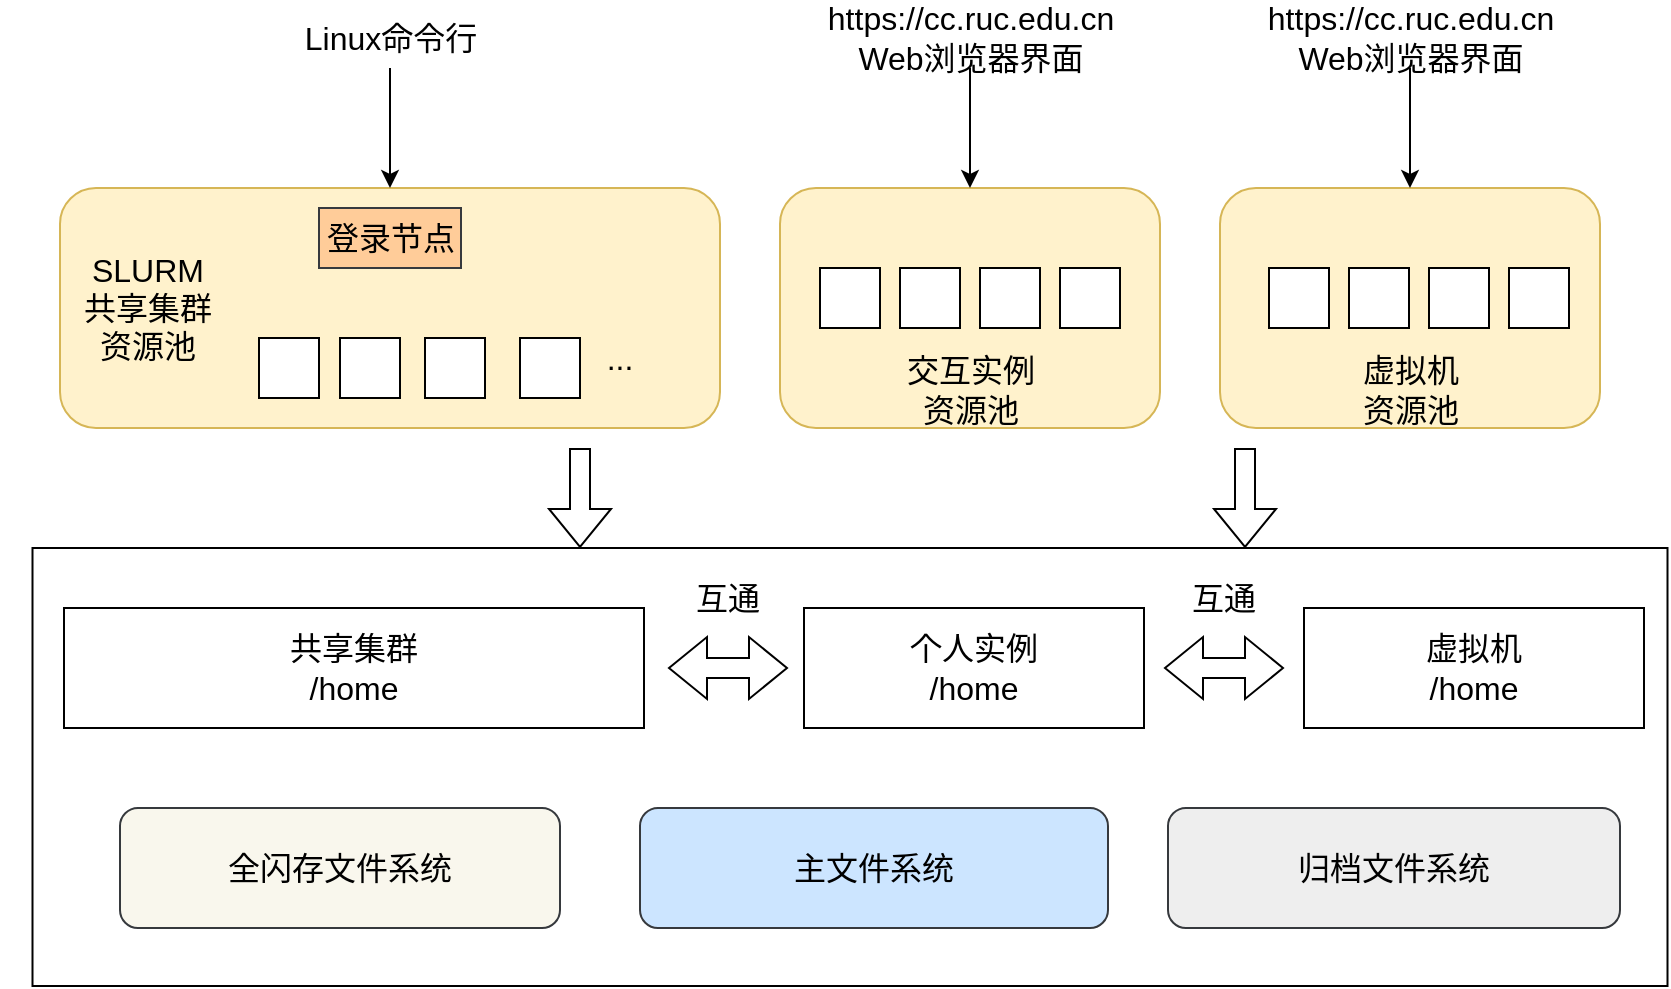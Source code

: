 <mxfile version="20.7.4" type="device"><diagram id="xMNhubcK9-lqoi3IdzXy" name="第 1 页"><mxGraphModel dx="1343" dy="830" grid="1" gridSize="10" guides="1" tooltips="1" connect="1" arrows="1" fold="1" page="1" pageScale="1" pageWidth="827" pageHeight="1169" math="0" shadow="0"><root><mxCell id="0"/><mxCell id="1" parent="0"/><mxCell id="MgjPwbBB__PxK6N66CTP-44" value="" style="rounded=0;whiteSpace=wrap;html=1;fontSize=16;fillColor=none;" vertex="1" parent="1"><mxGeometry x="56.25" y="340" width="817.5" height="219" as="geometry"/></mxCell><mxCell id="MgjPwbBB__PxK6N66CTP-1" value="" style="rounded=1;whiteSpace=wrap;html=1;fillColor=#fff2cc;strokeColor=#d6b656;" vertex="1" parent="1"><mxGeometry x="70" y="160" width="330" height="120" as="geometry"/></mxCell><mxCell id="MgjPwbBB__PxK6N66CTP-2" value="" style="rounded=1;whiteSpace=wrap;html=1;fillColor=#fff2cc;strokeColor=#d6b656;" vertex="1" parent="1"><mxGeometry x="430" y="160" width="190" height="120" as="geometry"/></mxCell><mxCell id="MgjPwbBB__PxK6N66CTP-4" value="SLURM&lt;br&gt;共享集群&lt;br style=&quot;font-size: 16px;&quot;&gt;资源池" style="text;html=1;strokeColor=none;fillColor=none;align=center;verticalAlign=middle;whiteSpace=wrap;rounded=0;fontSize=16;" vertex="1" parent="1"><mxGeometry x="40" y="205" width="147.5" height="30" as="geometry"/></mxCell><mxCell id="MgjPwbBB__PxK6N66CTP-5" value="交互实例&lt;br style=&quot;font-size: 16px;&quot;&gt;资源池" style="text;html=1;strokeColor=none;fillColor=none;align=center;verticalAlign=middle;whiteSpace=wrap;rounded=0;fontSize=16;" vertex="1" parent="1"><mxGeometry x="442.5" y="246" width="165" height="30" as="geometry"/></mxCell><mxCell id="MgjPwbBB__PxK6N66CTP-7" value="全闪存文件系统" style="rounded=1;whiteSpace=wrap;html=1;fontSize=16;fillColor=#f9f7ed;strokeColor=#36393d;" vertex="1" parent="1"><mxGeometry x="100" y="470" width="220" height="60" as="geometry"/></mxCell><mxCell id="MgjPwbBB__PxK6N66CTP-8" value="主文件系统" style="rounded=1;whiteSpace=wrap;html=1;fontSize=16;fillColor=#cce5ff;strokeColor=#36393d;" vertex="1" parent="1"><mxGeometry x="360" y="470" width="234" height="60" as="geometry"/></mxCell><mxCell id="MgjPwbBB__PxK6N66CTP-9" value="归档文件系统" style="rounded=1;whiteSpace=wrap;html=1;fontSize=16;fillColor=#eeeeee;strokeColor=#36393d;" vertex="1" parent="1"><mxGeometry x="624" y="470" width="226" height="60" as="geometry"/></mxCell><mxCell id="MgjPwbBB__PxK6N66CTP-10" value="Linux命令行" style="text;html=1;strokeColor=none;fillColor=none;align=center;verticalAlign=middle;whiteSpace=wrap;rounded=0;fontSize=16;" vertex="1" parent="1"><mxGeometry x="187.5" y="70" width="95" height="30" as="geometry"/></mxCell><mxCell id="MgjPwbBB__PxK6N66CTP-11" value="" style="endArrow=classic;html=1;rounded=0;fontSize=16;exitX=0.5;exitY=1;exitDx=0;exitDy=0;entryX=0.5;entryY=0;entryDx=0;entryDy=0;" edge="1" parent="1" source="MgjPwbBB__PxK6N66CTP-10" target="MgjPwbBB__PxK6N66CTP-1"><mxGeometry width="50" height="50" relative="1" as="geometry"><mxPoint y="110" as="sourcePoint"/><mxPoint x="50" y="60" as="targetPoint"/></mxGeometry></mxCell><mxCell id="MgjPwbBB__PxK6N66CTP-12" value="https://cc.ruc.edu.cn&lt;br&gt;Web浏览器界面" style="text;html=1;strokeColor=none;fillColor=none;align=center;verticalAlign=middle;whiteSpace=wrap;rounded=0;fontSize=16;" vertex="1" parent="1"><mxGeometry x="458.75" y="70" width="132.5" height="30" as="geometry"/></mxCell><mxCell id="MgjPwbBB__PxK6N66CTP-13" value="" style="endArrow=classic;html=1;rounded=0;fontSize=16;exitX=0.5;exitY=1;exitDx=0;exitDy=0;entryX=0.5;entryY=0;entryDx=0;entryDy=0;" edge="1" parent="1" source="MgjPwbBB__PxK6N66CTP-12" target="MgjPwbBB__PxK6N66CTP-2"><mxGeometry width="50" height="50" relative="1" as="geometry"><mxPoint x="330" y="90" as="sourcePoint"/><mxPoint x="380" y="40" as="targetPoint"/></mxGeometry></mxCell><mxCell id="MgjPwbBB__PxK6N66CTP-14" value="" style="shape=flexArrow;endArrow=classic;html=1;rounded=0;fontSize=16;" edge="1" parent="1"><mxGeometry x="1" width="50" height="50" relative="1" as="geometry"><mxPoint x="330" y="290" as="sourcePoint"/><mxPoint x="330" y="340" as="targetPoint"/><mxPoint as="offset"/></mxGeometry></mxCell><mxCell id="MgjPwbBB__PxK6N66CTP-15" value="登录节点" style="rounded=0;whiteSpace=wrap;html=1;fontSize=16;fillColor=#ffcc99;strokeColor=#36393d;" vertex="1" parent="1"><mxGeometry x="199.5" y="170" width="71" height="30" as="geometry"/></mxCell><mxCell id="MgjPwbBB__PxK6N66CTP-17" value="" style="rounded=0;whiteSpace=wrap;html=1;fontSize=16;" vertex="1" parent="1"><mxGeometry x="169.5" y="235" width="30" height="30" as="geometry"/></mxCell><mxCell id="MgjPwbBB__PxK6N66CTP-18" value="" style="rounded=0;whiteSpace=wrap;html=1;fontSize=16;" vertex="1" parent="1"><mxGeometry x="210" y="235" width="30" height="30" as="geometry"/></mxCell><mxCell id="MgjPwbBB__PxK6N66CTP-19" value="" style="rounded=0;whiteSpace=wrap;html=1;fontSize=16;" vertex="1" parent="1"><mxGeometry x="252.5" y="235" width="30" height="30" as="geometry"/></mxCell><mxCell id="MgjPwbBB__PxK6N66CTP-20" value="" style="rounded=0;whiteSpace=wrap;html=1;fontSize=16;" vertex="1" parent="1"><mxGeometry x="300" y="235" width="30" height="30" as="geometry"/></mxCell><mxCell id="MgjPwbBB__PxK6N66CTP-21" value="" style="rounded=0;whiteSpace=wrap;html=1;fontSize=16;" vertex="1" parent="1"><mxGeometry x="450" y="200" width="30" height="30" as="geometry"/></mxCell><mxCell id="MgjPwbBB__PxK6N66CTP-22" value="" style="rounded=0;whiteSpace=wrap;html=1;fontSize=16;" vertex="1" parent="1"><mxGeometry x="490" y="200" width="30" height="30" as="geometry"/></mxCell><mxCell id="MgjPwbBB__PxK6N66CTP-23" value="" style="rounded=0;whiteSpace=wrap;html=1;fontSize=16;" vertex="1" parent="1"><mxGeometry x="530" y="200" width="30" height="30" as="geometry"/></mxCell><mxCell id="MgjPwbBB__PxK6N66CTP-24" value="" style="rounded=0;whiteSpace=wrap;html=1;fontSize=16;" vertex="1" parent="1"><mxGeometry x="570" y="200" width="30" height="30" as="geometry"/></mxCell><mxCell id="MgjPwbBB__PxK6N66CTP-25" value="..." style="text;html=1;strokeColor=none;fillColor=none;align=center;verticalAlign=middle;whiteSpace=wrap;rounded=0;fontSize=16;" vertex="1" parent="1"><mxGeometry x="320" y="230" width="60" height="30" as="geometry"/></mxCell><mxCell id="MgjPwbBB__PxK6N66CTP-26" value="" style="rounded=0;whiteSpace=wrap;html=1;fontSize=16;" vertex="1" parent="1"><mxGeometry x="72" y="370" width="290" height="60" as="geometry"/></mxCell><mxCell id="MgjPwbBB__PxK6N66CTP-27" value="" style="rounded=0;whiteSpace=wrap;html=1;fontSize=16;" vertex="1" parent="1"><mxGeometry x="442" y="370" width="170" height="60" as="geometry"/></mxCell><mxCell id="MgjPwbBB__PxK6N66CTP-28" value="共享集群&lt;br&gt;/home" style="text;html=1;strokeColor=none;fillColor=none;align=center;verticalAlign=middle;whiteSpace=wrap;rounded=0;fontSize=16;" vertex="1" parent="1"><mxGeometry x="172" y="385" width="90" height="30" as="geometry"/></mxCell><mxCell id="MgjPwbBB__PxK6N66CTP-29" value="个人实例&lt;br&gt;/home" style="text;html=1;strokeColor=none;fillColor=none;align=center;verticalAlign=middle;whiteSpace=wrap;rounded=0;fontSize=16;" vertex="1" parent="1"><mxGeometry x="482" y="385" width="90" height="30" as="geometry"/></mxCell><mxCell id="MgjPwbBB__PxK6N66CTP-30" value="" style="shape=flexArrow;endArrow=classic;startArrow=classic;html=1;rounded=0;fontSize=16;" edge="1" parent="1"><mxGeometry width="100" height="100" relative="1" as="geometry"><mxPoint x="374" y="400" as="sourcePoint"/><mxPoint x="434" y="400" as="targetPoint"/></mxGeometry></mxCell><mxCell id="MgjPwbBB__PxK6N66CTP-31" value="互通" style="text;html=1;strokeColor=none;fillColor=none;align=center;verticalAlign=middle;whiteSpace=wrap;rounded=0;fontSize=16;" vertex="1" parent="1"><mxGeometry x="374" y="350" width="60" height="30" as="geometry"/></mxCell><mxCell id="MgjPwbBB__PxK6N66CTP-32" value="" style="rounded=1;whiteSpace=wrap;html=1;fillColor=#fff2cc;strokeColor=#d6b656;" vertex="1" parent="1"><mxGeometry x="650" y="160" width="190" height="120" as="geometry"/></mxCell><mxCell id="MgjPwbBB__PxK6N66CTP-33" value="虚拟机&lt;br style=&quot;font-size: 16px;&quot;&gt;资源池" style="text;html=1;strokeColor=none;fillColor=none;align=center;verticalAlign=middle;whiteSpace=wrap;rounded=0;fontSize=16;" vertex="1" parent="1"><mxGeometry x="662.5" y="246" width="165" height="30" as="geometry"/></mxCell><mxCell id="MgjPwbBB__PxK6N66CTP-34" value="虚拟机&lt;br style=&quot;border-color: var(--border-color);&quot;&gt;/home" style="rounded=0;whiteSpace=wrap;html=1;fontSize=16;" vertex="1" parent="1"><mxGeometry x="692" y="370" width="170" height="60" as="geometry"/></mxCell><mxCell id="MgjPwbBB__PxK6N66CTP-35" value="" style="shape=flexArrow;endArrow=classic;startArrow=classic;html=1;rounded=0;fontSize=16;" edge="1" parent="1"><mxGeometry width="100" height="100" relative="1" as="geometry"><mxPoint x="622" y="400" as="sourcePoint"/><mxPoint x="682" y="400" as="targetPoint"/></mxGeometry></mxCell><mxCell id="MgjPwbBB__PxK6N66CTP-36" value="互通" style="text;html=1;strokeColor=none;fillColor=none;align=center;verticalAlign=middle;whiteSpace=wrap;rounded=0;fontSize=16;" vertex="1" parent="1"><mxGeometry x="622" y="350" width="60" height="30" as="geometry"/></mxCell><mxCell id="MgjPwbBB__PxK6N66CTP-37" value="https://cc.ruc.edu.cn&lt;br&gt;Web浏览器界面" style="text;html=1;strokeColor=none;fillColor=none;align=center;verticalAlign=middle;whiteSpace=wrap;rounded=0;fontSize=16;" vertex="1" parent="1"><mxGeometry x="678.75" y="70" width="132.5" height="30" as="geometry"/></mxCell><mxCell id="MgjPwbBB__PxK6N66CTP-38" value="" style="endArrow=classic;html=1;rounded=0;fontSize=16;exitX=0.5;exitY=1;exitDx=0;exitDy=0;entryX=0.5;entryY=0;entryDx=0;entryDy=0;" edge="1" parent="1" source="MgjPwbBB__PxK6N66CTP-37" target="MgjPwbBB__PxK6N66CTP-32"><mxGeometry width="50" height="50" relative="1" as="geometry"><mxPoint x="495" y="110" as="sourcePoint"/><mxPoint x="495" y="170" as="targetPoint"/></mxGeometry></mxCell><mxCell id="MgjPwbBB__PxK6N66CTP-39" value="" style="rounded=0;whiteSpace=wrap;html=1;fontSize=16;" vertex="1" parent="1"><mxGeometry x="674.5" y="200" width="30" height="30" as="geometry"/></mxCell><mxCell id="MgjPwbBB__PxK6N66CTP-40" value="" style="rounded=0;whiteSpace=wrap;html=1;fontSize=16;" vertex="1" parent="1"><mxGeometry x="714.5" y="200" width="30" height="30" as="geometry"/></mxCell><mxCell id="MgjPwbBB__PxK6N66CTP-41" value="" style="rounded=0;whiteSpace=wrap;html=1;fontSize=16;" vertex="1" parent="1"><mxGeometry x="754.5" y="200" width="30" height="30" as="geometry"/></mxCell><mxCell id="MgjPwbBB__PxK6N66CTP-42" value="" style="rounded=0;whiteSpace=wrap;html=1;fontSize=16;" vertex="1" parent="1"><mxGeometry x="794.5" y="200" width="30" height="30" as="geometry"/></mxCell><mxCell id="MgjPwbBB__PxK6N66CTP-43" value="" style="shape=flexArrow;endArrow=classic;html=1;rounded=0;fontSize=16;" edge="1" parent="1"><mxGeometry x="1" width="50" height="50" relative="1" as="geometry"><mxPoint x="662.5" y="290" as="sourcePoint"/><mxPoint x="662.5" y="340" as="targetPoint"/><mxPoint as="offset"/></mxGeometry></mxCell></root></mxGraphModel></diagram></mxfile>